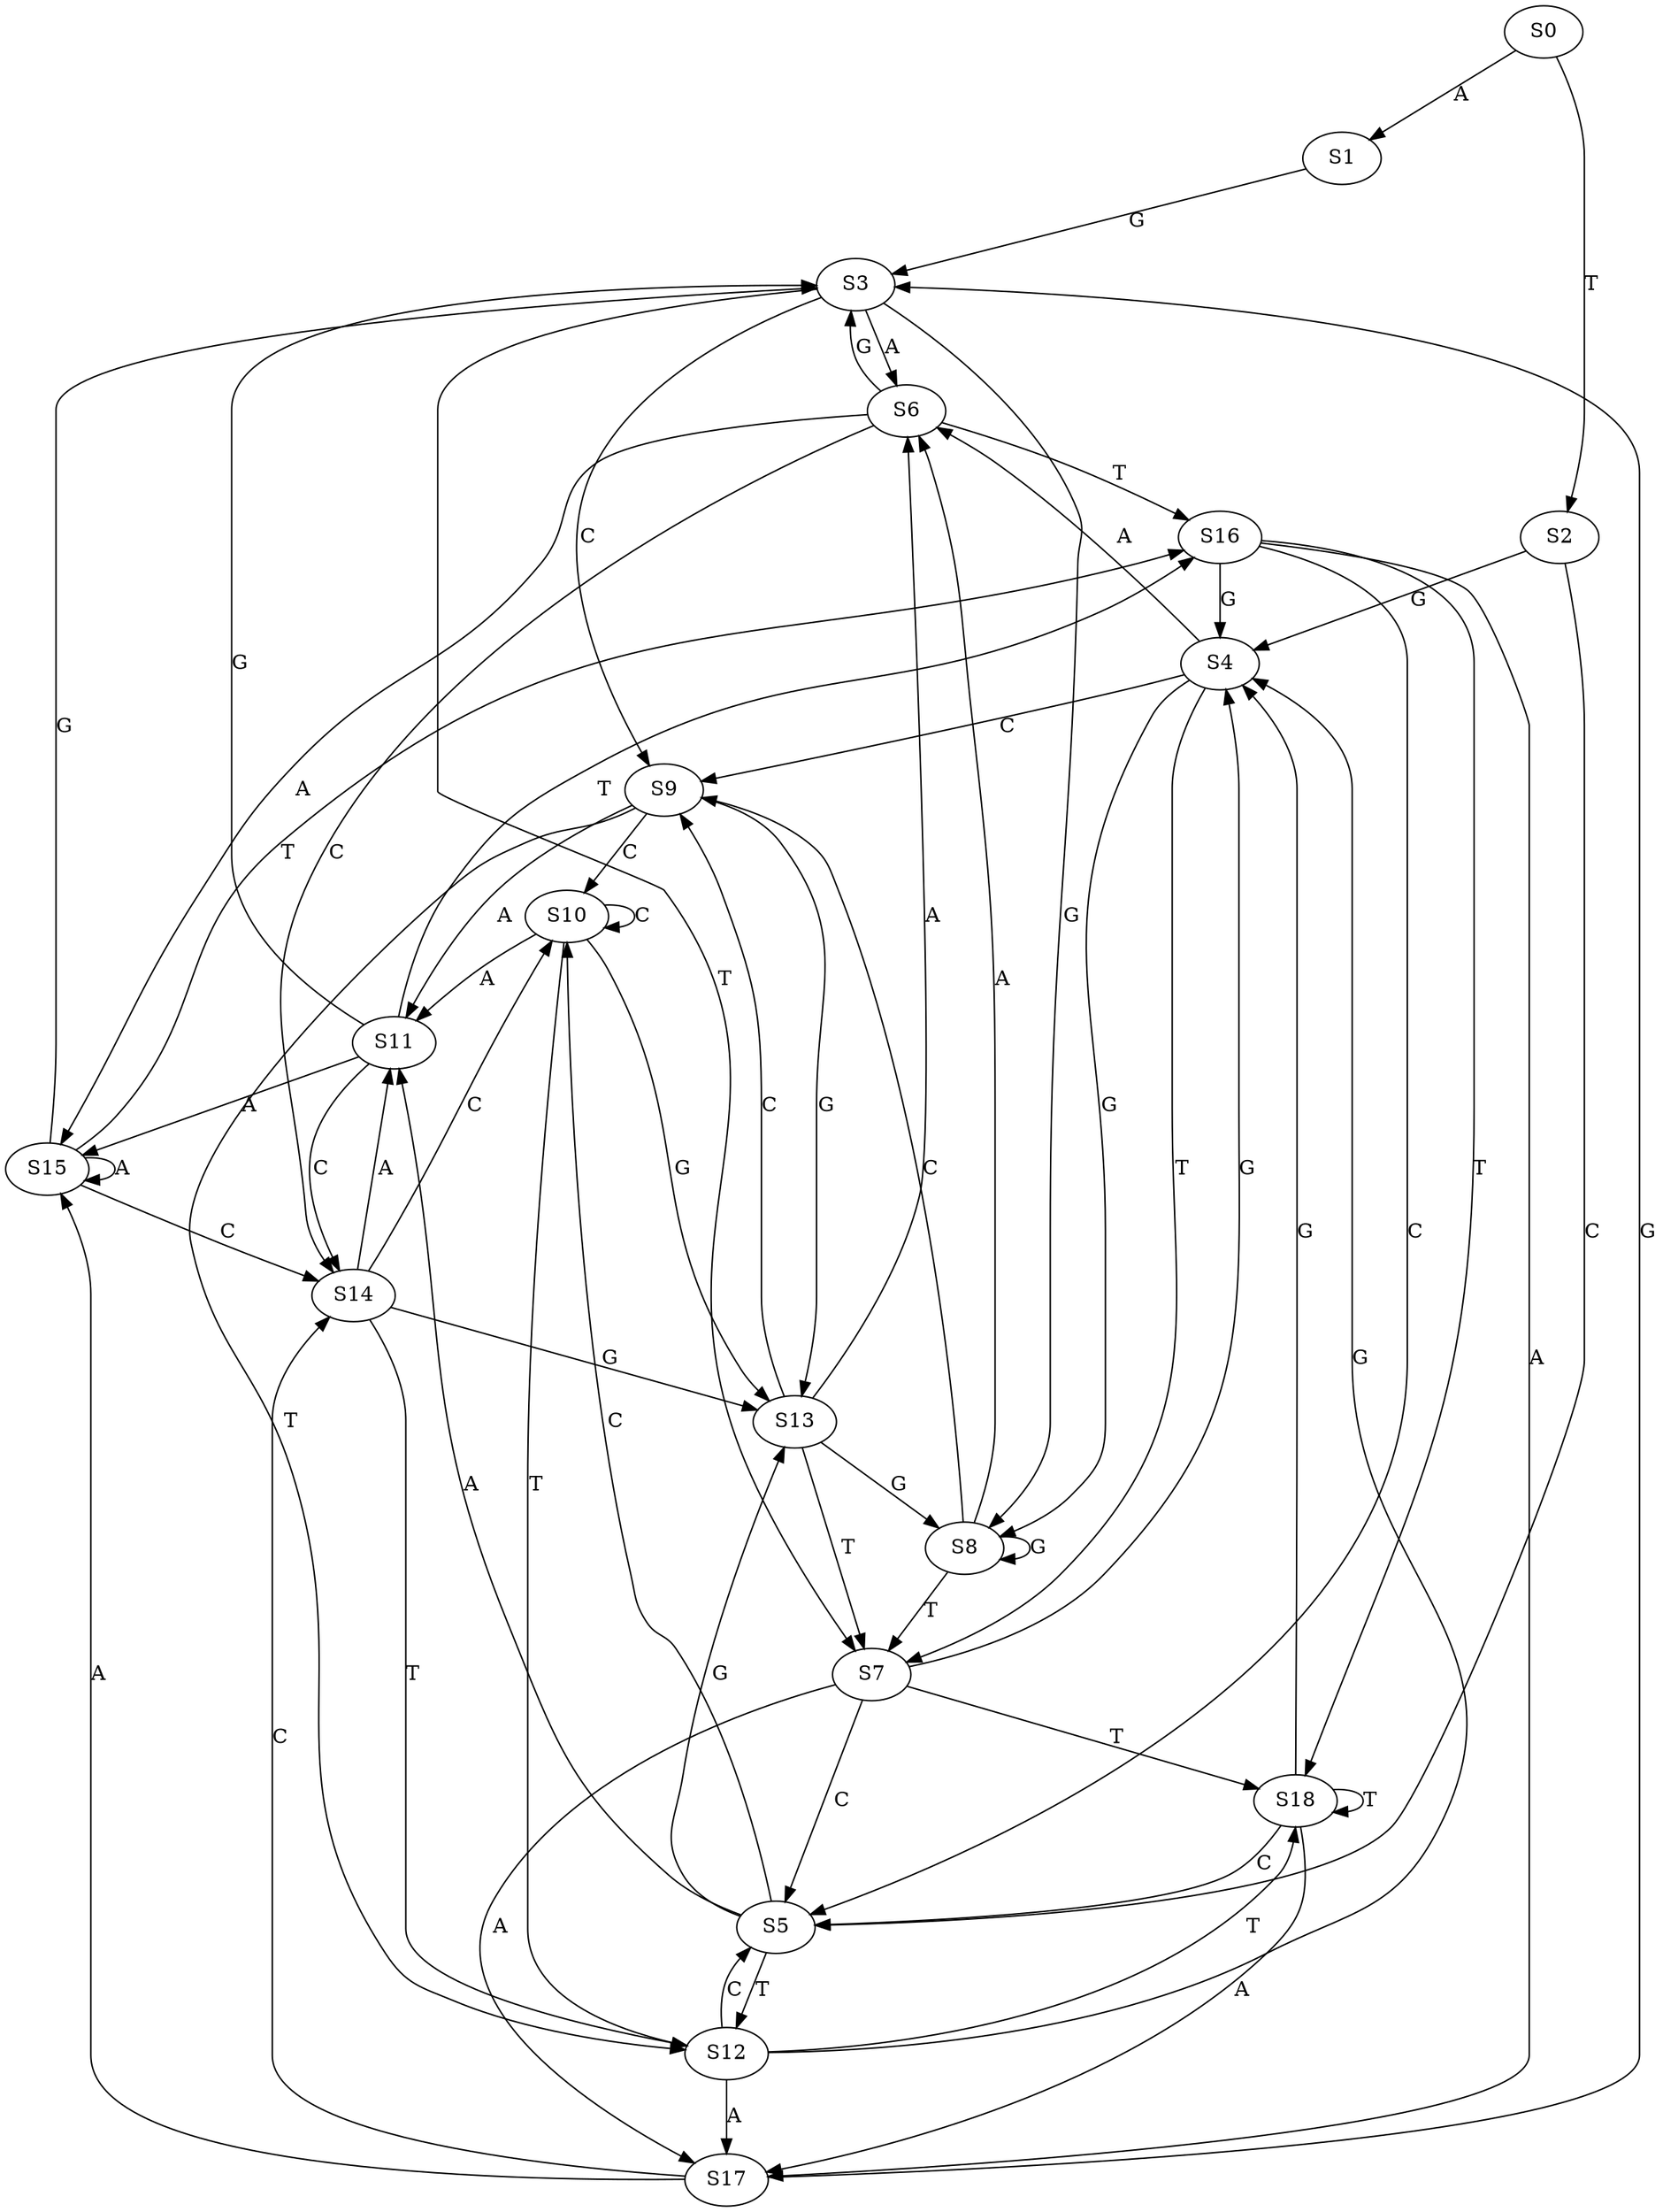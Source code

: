 strict digraph  {
	S0 -> S1 [ label = A ];
	S0 -> S2 [ label = T ];
	S1 -> S3 [ label = G ];
	S2 -> S4 [ label = G ];
	S2 -> S5 [ label = C ];
	S3 -> S6 [ label = A ];
	S3 -> S7 [ label = T ];
	S3 -> S8 [ label = G ];
	S3 -> S9 [ label = C ];
	S4 -> S9 [ label = C ];
	S4 -> S8 [ label = G ];
	S4 -> S7 [ label = T ];
	S4 -> S6 [ label = A ];
	S5 -> S10 [ label = C ];
	S5 -> S11 [ label = A ];
	S5 -> S12 [ label = T ];
	S5 -> S13 [ label = G ];
	S6 -> S14 [ label = C ];
	S6 -> S15 [ label = A ];
	S6 -> S3 [ label = G ];
	S6 -> S16 [ label = T ];
	S7 -> S17 [ label = A ];
	S7 -> S4 [ label = G ];
	S7 -> S18 [ label = T ];
	S7 -> S5 [ label = C ];
	S8 -> S9 [ label = C ];
	S8 -> S8 [ label = G ];
	S8 -> S6 [ label = A ];
	S8 -> S7 [ label = T ];
	S9 -> S12 [ label = T ];
	S9 -> S11 [ label = A ];
	S9 -> S10 [ label = C ];
	S9 -> S13 [ label = G ];
	S10 -> S11 [ label = A ];
	S10 -> S10 [ label = C ];
	S10 -> S13 [ label = G ];
	S10 -> S12 [ label = T ];
	S11 -> S15 [ label = A ];
	S11 -> S14 [ label = C ];
	S11 -> S3 [ label = G ];
	S11 -> S16 [ label = T ];
	S12 -> S18 [ label = T ];
	S12 -> S5 [ label = C ];
	S12 -> S17 [ label = A ];
	S12 -> S4 [ label = G ];
	S13 -> S7 [ label = T ];
	S13 -> S8 [ label = G ];
	S13 -> S6 [ label = A ];
	S13 -> S9 [ label = C ];
	S14 -> S13 [ label = G ];
	S14 -> S12 [ label = T ];
	S14 -> S10 [ label = C ];
	S14 -> S11 [ label = A ];
	S15 -> S3 [ label = G ];
	S15 -> S15 [ label = A ];
	S15 -> S14 [ label = C ];
	S15 -> S16 [ label = T ];
	S16 -> S17 [ label = A ];
	S16 -> S5 [ label = C ];
	S16 -> S4 [ label = G ];
	S16 -> S18 [ label = T ];
	S17 -> S3 [ label = G ];
	S17 -> S14 [ label = C ];
	S17 -> S15 [ label = A ];
	S18 -> S17 [ label = A ];
	S18 -> S18 [ label = T ];
	S18 -> S4 [ label = G ];
	S18 -> S5 [ label = C ];
}
